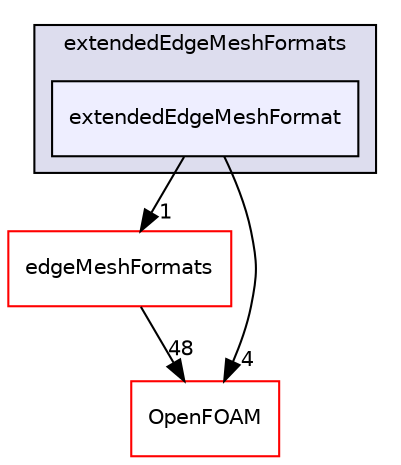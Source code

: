 digraph "src/edgeMesh/extendedEdgeMesh/extendedEdgeMeshFormats/extendedEdgeMeshFormat" {
  bgcolor=transparent;
  compound=true
  node [ fontsize="10", fontname="Helvetica"];
  edge [ labelfontsize="10", labelfontname="Helvetica"];
  subgraph clusterdir_b53596efe6f4eaaccbf9c35140398b36 {
    graph [ bgcolor="#ddddee", pencolor="black", label="extendedEdgeMeshFormats" fontname="Helvetica", fontsize="10", URL="dir_b53596efe6f4eaaccbf9c35140398b36.html"]
  dir_71f9b664da1ba6e8ed90fbd426056e81 [shape=box, label="extendedEdgeMeshFormat", style="filled", fillcolor="#eeeeff", pencolor="black", URL="dir_71f9b664da1ba6e8ed90fbd426056e81.html"];
  }
  dir_0b3f7f46c9dc13de0ea8114aee8c4107 [shape=box label="edgeMeshFormats" color="red" URL="dir_0b3f7f46c9dc13de0ea8114aee8c4107.html"];
  dir_c5473ff19b20e6ec4dfe5c310b3778a8 [shape=box label="OpenFOAM" color="red" URL="dir_c5473ff19b20e6ec4dfe5c310b3778a8.html"];
  dir_71f9b664da1ba6e8ed90fbd426056e81->dir_0b3f7f46c9dc13de0ea8114aee8c4107 [headlabel="1", labeldistance=1.5 headhref="dir_000867_000858.html"];
  dir_71f9b664da1ba6e8ed90fbd426056e81->dir_c5473ff19b20e6ec4dfe5c310b3778a8 [headlabel="4", labeldistance=1.5 headhref="dir_000867_001888.html"];
  dir_0b3f7f46c9dc13de0ea8114aee8c4107->dir_c5473ff19b20e6ec4dfe5c310b3778a8 [headlabel="48", labeldistance=1.5 headhref="dir_000858_001888.html"];
}
